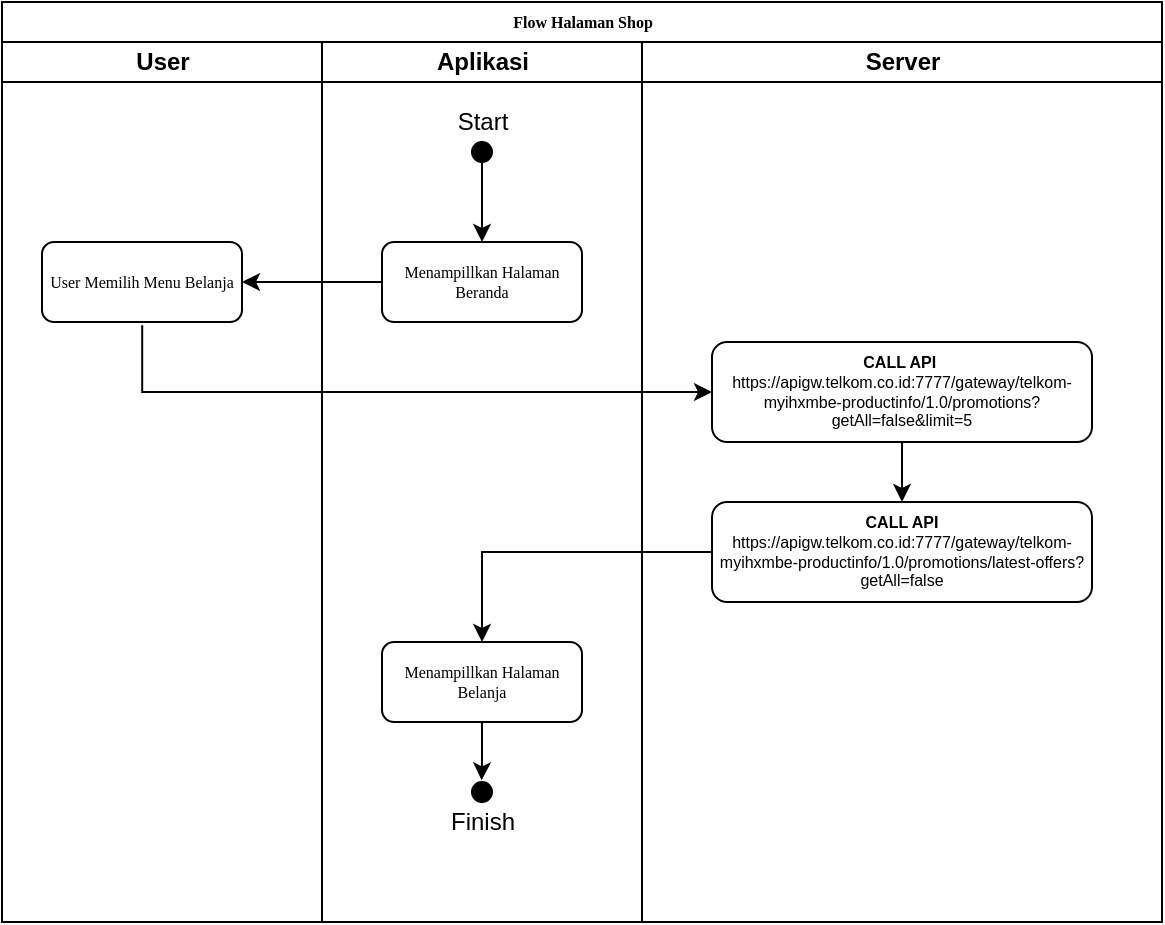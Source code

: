 <mxfile version="16.1.0" type="device"><diagram name="Page-1" id="74e2e168-ea6b-b213-b513-2b3c1d86103e"><mxGraphModel dx="981" dy="542" grid="1" gridSize="10" guides="1" tooltips="1" connect="1" arrows="1" fold="1" page="1" pageScale="1" pageWidth="1100" pageHeight="850" background="none" math="0" shadow="0"><root><mxCell id="0"/><mxCell id="1" parent="0"/><mxCell id="77e6c97f196da883-1" value="Flow Halaman Shop" style="swimlane;html=1;childLayout=stackLayout;startSize=20;rounded=0;shadow=0;labelBackgroundColor=none;strokeWidth=1;fontFamily=Verdana;fontSize=8;align=center;" parent="1" vertex="1"><mxGeometry x="70" y="40" width="580" height="460" as="geometry"/></mxCell><mxCell id="77e6c97f196da883-2" value="User" style="swimlane;html=1;startSize=20;" parent="77e6c97f196da883-1" vertex="1"><mxGeometry y="20" width="160" height="440" as="geometry"/></mxCell><mxCell id="77e6c97f196da883-8" value="User Memilih Menu Belanja" style="rounded=1;whiteSpace=wrap;html=1;shadow=0;labelBackgroundColor=none;strokeWidth=1;fontFamily=Verdana;fontSize=8;align=center;" parent="77e6c97f196da883-2" vertex="1"><mxGeometry x="20" y="100" width="100" height="40" as="geometry"/></mxCell><mxCell id="77e6c97f196da883-3" value="Aplikasi" style="swimlane;html=1;startSize=20;" parent="77e6c97f196da883-1" vertex="1"><mxGeometry x="160" y="20" width="160" height="440" as="geometry"/></mxCell><mxCell id="77e6c97f196da883-11" value="Menampillkan Halaman Beranda" style="rounded=1;whiteSpace=wrap;html=1;shadow=0;labelBackgroundColor=none;strokeWidth=1;fontFamily=Verdana;fontSize=8;align=center;" parent="77e6c97f196da883-3" vertex="1"><mxGeometry x="30" y="100" width="100" height="40" as="geometry"/></mxCell><mxCell id="1wNYFvEg1F7WvxBDW3vh-2" value="" style="endArrow=classic;html=1;rounded=0;entryX=0.5;entryY=0;entryDx=0;entryDy=0;exitX=0.5;exitY=1;exitDx=0;exitDy=0;" edge="1" parent="77e6c97f196da883-3" source="1wNYFvEg1F7WvxBDW3vh-1" target="77e6c97f196da883-11"><mxGeometry width="50" height="50" relative="1" as="geometry"><mxPoint x="-50" y="190" as="sourcePoint"/><mxPoint y="140" as="targetPoint"/></mxGeometry></mxCell><mxCell id="1wNYFvEg1F7WvxBDW3vh-3" value="Start" style="text;html=1;resizable=0;autosize=1;align=center;verticalAlign=middle;points=[];fillColor=none;strokeColor=none;rounded=0;" vertex="1" parent="77e6c97f196da883-3"><mxGeometry x="60" y="30" width="40" height="20" as="geometry"/></mxCell><mxCell id="1wNYFvEg1F7WvxBDW3vh-17" value="" style="edgeStyle=orthogonalEdgeStyle;rounded=0;orthogonalLoop=1;jettySize=auto;html=1;fontSize=12;entryX=0.481;entryY=-0.083;entryDx=0;entryDy=0;entryPerimeter=0;" edge="1" parent="77e6c97f196da883-3" source="77e6c97f196da883-9" target="1wNYFvEg1F7WvxBDW3vh-12"><mxGeometry relative="1" as="geometry"/></mxCell><mxCell id="77e6c97f196da883-9" value="&lt;span&gt;Menampillkan Halaman Belanja&lt;/span&gt;" style="rounded=1;whiteSpace=wrap;html=1;shadow=0;labelBackgroundColor=none;strokeWidth=1;fontFamily=Verdana;fontSize=8;align=center;" parent="77e6c97f196da883-3" vertex="1"><mxGeometry x="30" y="300" width="100" height="40" as="geometry"/></mxCell><mxCell id="1wNYFvEg1F7WvxBDW3vh-12" value="" style="ellipse;whiteSpace=wrap;html=1;aspect=fixed;fillColor=#000000;" vertex="1" parent="77e6c97f196da883-3"><mxGeometry x="75" y="370" width="10" height="10" as="geometry"/></mxCell><mxCell id="1wNYFvEg1F7WvxBDW3vh-13" value="Finish" style="text;html=1;resizable=0;autosize=1;align=center;verticalAlign=middle;points=[];fillColor=none;strokeColor=none;rounded=0;" vertex="1" parent="77e6c97f196da883-3"><mxGeometry x="55" y="380" width="50" height="20" as="geometry"/></mxCell><mxCell id="1wNYFvEg1F7WvxBDW3vh-1" value="" style="ellipse;whiteSpace=wrap;html=1;aspect=fixed;fillColor=#000000;" vertex="1" parent="77e6c97f196da883-3"><mxGeometry x="75" y="50" width="10" height="10" as="geometry"/></mxCell><mxCell id="77e6c97f196da883-4" value="Server" style="swimlane;html=1;startSize=20;" parent="77e6c97f196da883-1" vertex="1"><mxGeometry x="320" y="20" width="260" height="440" as="geometry"/></mxCell><mxCell id="77e6c97f196da883-29" style="edgeStyle=orthogonalEdgeStyle;rounded=1;html=1;labelBackgroundColor=none;startArrow=none;startFill=0;startSize=5;endArrow=classicThin;endFill=1;endSize=5;jettySize=auto;orthogonalLoop=1;strokeWidth=1;fontFamily=Verdana;fontSize=8" parent="77e6c97f196da883-4" target="77e6c97f196da883-13" edge="1"><mxGeometry relative="1" as="geometry"><mxPoint x="80" y="280" as="sourcePoint"/></mxGeometry></mxCell><mxCell id="1wNYFvEg1F7WvxBDW3vh-20" style="edgeStyle=orthogonalEdgeStyle;rounded=0;orthogonalLoop=1;jettySize=auto;html=1;entryX=0.5;entryY=0;entryDx=0;entryDy=0;fontSize=8;" edge="1" parent="77e6c97f196da883-4" source="1wNYFvEg1F7WvxBDW3vh-16" target="1wNYFvEg1F7WvxBDW3vh-19"><mxGeometry relative="1" as="geometry"/></mxCell><mxCell id="1wNYFvEg1F7WvxBDW3vh-16" value="&lt;font style=&quot;font-size: 8px&quot;&gt;&lt;span style=&quot;font-family: &amp;#34;helvetica&amp;#34;&quot;&gt;&lt;b&gt;CALL API&amp;nbsp;&lt;/b&gt;&lt;/span&gt;&lt;br style=&quot;font-family: &amp;#34;helvetica&amp;#34;&quot;&gt;&lt;span style=&quot;font-family: &amp;#34;helvetica&amp;#34;&quot;&gt;https://apigw.telkom.co.id:7777/gateway/telkom-myihxmbe-productinfo/1.0/promotions?getAll=false&amp;amp;limit=5&lt;/span&gt;&lt;/font&gt;&lt;span&gt;&lt;br&gt;&lt;/span&gt;" style="rounded=1;whiteSpace=wrap;html=1;shadow=0;labelBackgroundColor=none;strokeWidth=1;fontFamily=Verdana;fontSize=8;align=center;" vertex="1" parent="77e6c97f196da883-4"><mxGeometry x="35" y="150" width="190" height="50" as="geometry"/></mxCell><mxCell id="1wNYFvEg1F7WvxBDW3vh-19" value="&lt;font style=&quot;font-size: 8px&quot;&gt;&lt;b&gt;&lt;span style=&quot;font-family: &amp;#34;helvetica&amp;#34; ; background-color: rgb(255 , 255 , 255)&quot;&gt;CALL API&lt;/span&gt;&lt;br style=&quot;font-family: &amp;#34;helvetica&amp;#34;&quot;&gt;&lt;/b&gt;&lt;span style=&quot;font-family: &amp;#34;helvetica&amp;#34; ; background-color: rgb(255 , 255 , 255)&quot;&gt;https://apigw.telkom.co.id:7777/gateway/telkom-myihxmbe-productinfo/1.0/promotions/latest-offers?getAll=false&lt;/span&gt;&lt;/font&gt;&lt;span&gt;&lt;br&gt;&lt;/span&gt;" style="rounded=1;whiteSpace=wrap;html=1;shadow=0;labelBackgroundColor=none;strokeWidth=1;fontFamily=Verdana;fontSize=8;align=center;" vertex="1" parent="77e6c97f196da883-4"><mxGeometry x="35" y="230" width="190" height="50" as="geometry"/></mxCell><mxCell id="1wNYFvEg1F7WvxBDW3vh-5" style="edgeStyle=orthogonalEdgeStyle;rounded=0;orthogonalLoop=1;jettySize=auto;html=1;entryX=1;entryY=0.5;entryDx=0;entryDy=0;" edge="1" parent="77e6c97f196da883-1" source="77e6c97f196da883-11" target="77e6c97f196da883-8"><mxGeometry relative="1" as="geometry"/></mxCell><mxCell id="1wNYFvEg1F7WvxBDW3vh-8" style="edgeStyle=orthogonalEdgeStyle;rounded=0;orthogonalLoop=1;jettySize=auto;html=1;exitX=0.501;exitY=1.042;exitDx=0;exitDy=0;exitPerimeter=0;entryX=0;entryY=0.5;entryDx=0;entryDy=0;" edge="1" parent="77e6c97f196da883-1" source="77e6c97f196da883-8" target="1wNYFvEg1F7WvxBDW3vh-16"><mxGeometry relative="1" as="geometry"><mxPoint x="340" y="195" as="targetPoint"/><Array as="points"><mxPoint x="70" y="195"/></Array></mxGeometry></mxCell><mxCell id="1wNYFvEg1F7WvxBDW3vh-21" style="edgeStyle=orthogonalEdgeStyle;rounded=0;orthogonalLoop=1;jettySize=auto;html=1;entryX=0.5;entryY=0;entryDx=0;entryDy=0;fontSize=8;" edge="1" parent="77e6c97f196da883-1" source="1wNYFvEg1F7WvxBDW3vh-19" target="77e6c97f196da883-9"><mxGeometry relative="1" as="geometry"/></mxCell></root></mxGraphModel></diagram></mxfile>